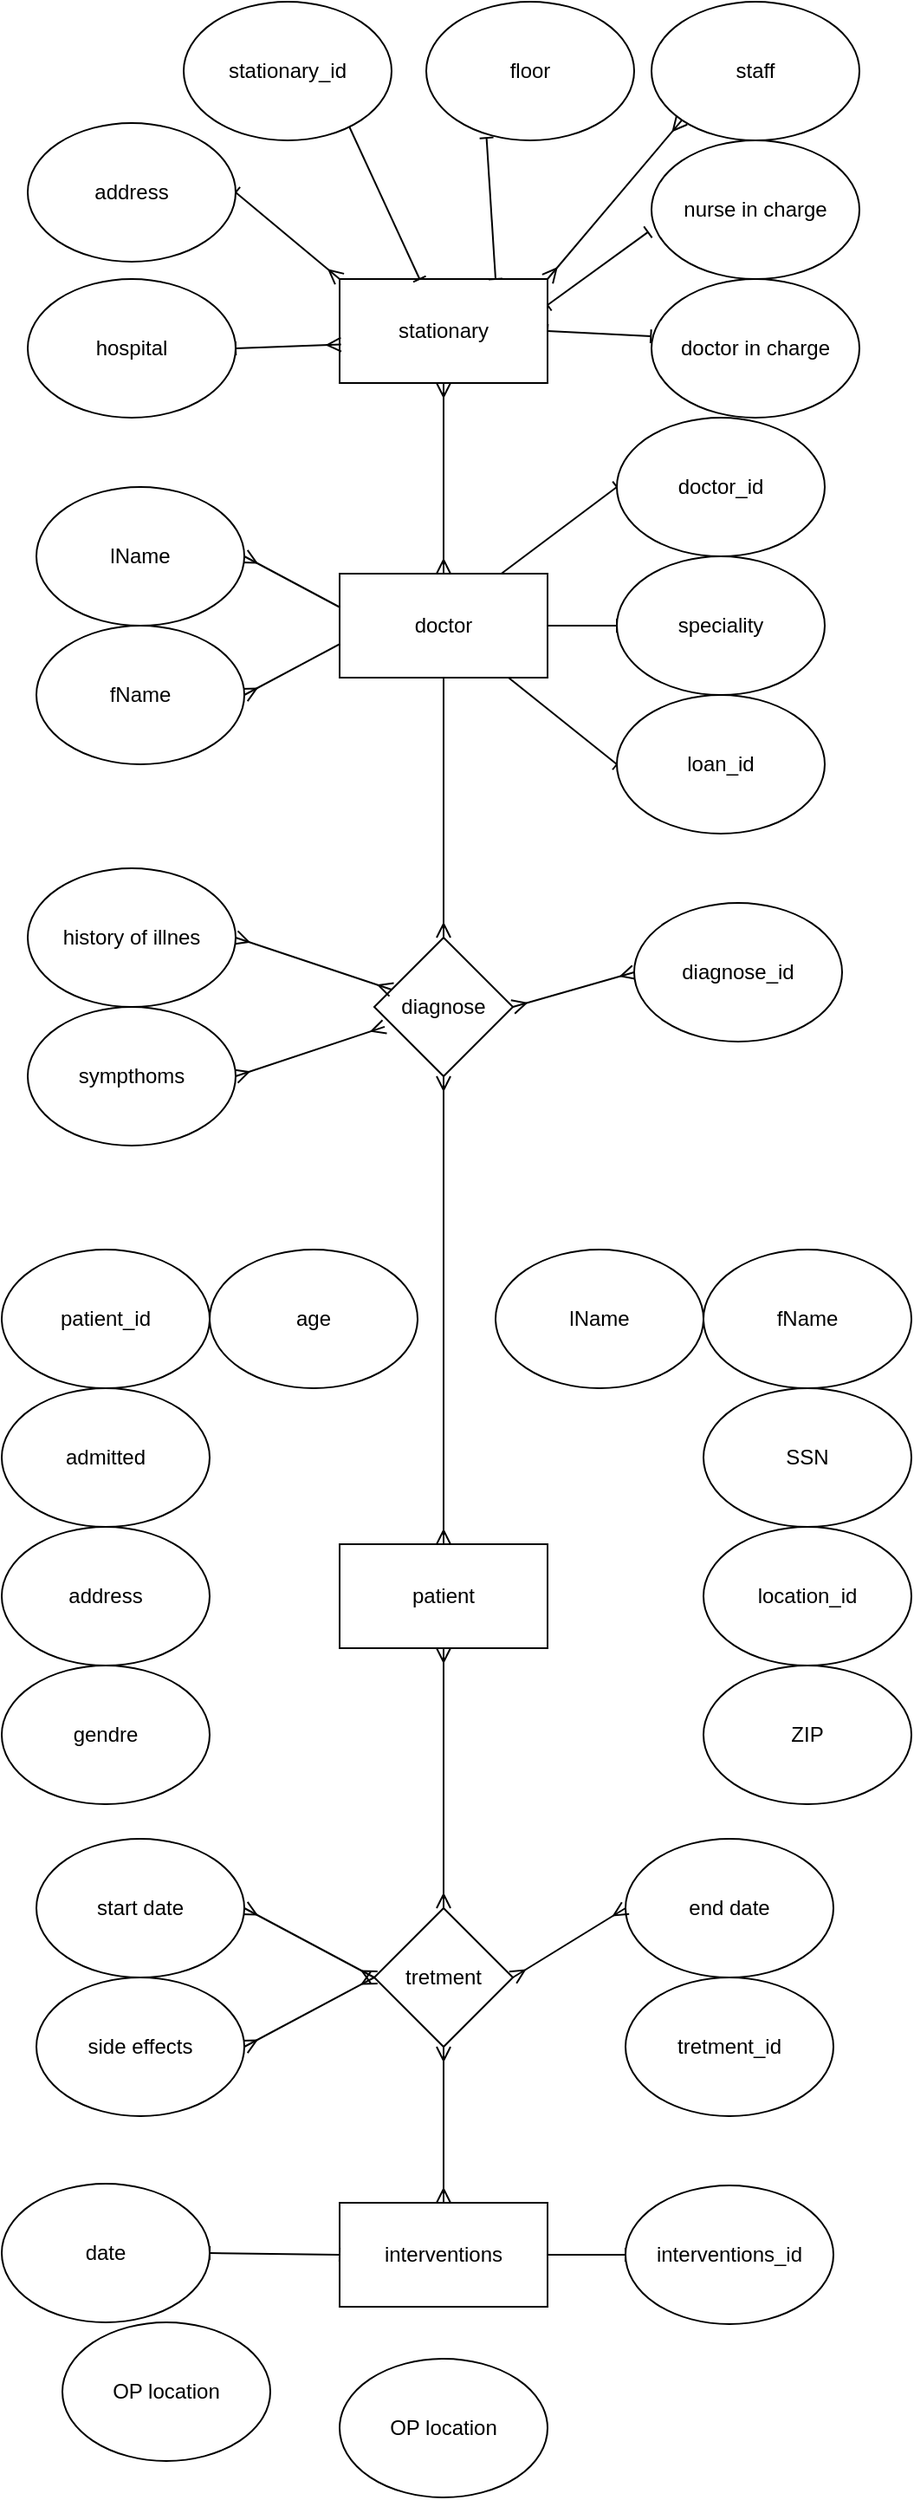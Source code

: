 <mxfile>
    <diagram id="jAfNiOm-cCn2QeW_mSmy" name="Page-1">
        <mxGraphModel dx="734" dy="567" grid="1" gridSize="10" guides="1" tooltips="1" connect="1" arrows="1" fold="1" page="1" pageScale="1" pageWidth="827" pageHeight="1169" math="0" shadow="0">
            <root>
                <mxCell id="0"/>
                <mxCell id="1" parent="0"/>
                <mxCell id="3" style="edgeStyle=none;html=1;exitX=1;exitY=0;exitDx=0;exitDy=0;entryX=0;entryY=1;entryDx=0;entryDy=0;startArrow=ERmany;startFill=0;endArrow=ERmany;endFill=0;" edge="1" parent="1" source="7" target="11">
                    <mxGeometry relative="1" as="geometry"/>
                </mxCell>
                <mxCell id="4" style="edgeStyle=none;html=1;exitX=0.5;exitY=1;exitDx=0;exitDy=0;entryX=0.5;entryY=0;entryDx=0;entryDy=0;startArrow=ERmany;startFill=0;endArrow=ERmany;endFill=0;entryPerimeter=0;" edge="1" parent="1" source="7" target="55">
                    <mxGeometry relative="1" as="geometry">
                        <mxPoint x="400" y="320" as="targetPoint"/>
                    </mxGeometry>
                </mxCell>
                <mxCell id="5" style="edgeStyle=none;html=1;exitX=1;exitY=0.5;exitDx=0;exitDy=0;entryX=-0.003;entryY=0.413;entryDx=0;entryDy=0;entryPerimeter=0;startArrow=baseDash;startFill=0;endArrow=baseDash;endFill=0;" edge="1" parent="1" source="7" target="26">
                    <mxGeometry relative="1" as="geometry"/>
                </mxCell>
                <mxCell id="6" style="edgeStyle=none;html=1;exitX=1;exitY=0.25;exitDx=0;exitDy=0;entryX=-0.017;entryY=0.662;entryDx=0;entryDy=0;entryPerimeter=0;startArrow=baseDash;startFill=0;endArrow=baseDash;endFill=0;" edge="1" parent="1" source="7" target="10">
                    <mxGeometry relative="1" as="geometry"/>
                </mxCell>
                <mxCell id="7" value="stationary" style="rounded=0;whiteSpace=wrap;html=1;" vertex="1" parent="1">
                    <mxGeometry x="340" y="160" width="120" height="60" as="geometry"/>
                </mxCell>
                <mxCell id="8" style="edgeStyle=none;html=1;exitX=0.29;exitY=0.982;exitDx=0;exitDy=0;entryX=0.75;entryY=0;entryDx=0;entryDy=0;startArrow=baseDash;startFill=0;endArrow=baseDash;endFill=0;exitPerimeter=0;" edge="1" parent="1" source="9" target="7">
                    <mxGeometry relative="1" as="geometry"/>
                </mxCell>
                <mxCell id="9" value="floor" style="ellipse;whiteSpace=wrap;html=1;" vertex="1" parent="1">
                    <mxGeometry x="390" width="120" height="80" as="geometry"/>
                </mxCell>
                <mxCell id="10" value="nurse in charge" style="ellipse;whiteSpace=wrap;html=1;" vertex="1" parent="1">
                    <mxGeometry x="520" y="80" width="120" height="80" as="geometry"/>
                </mxCell>
                <mxCell id="11" value="staff" style="ellipse;whiteSpace=wrap;html=1;" vertex="1" parent="1">
                    <mxGeometry x="520" width="120" height="80" as="geometry"/>
                </mxCell>
                <mxCell id="12" style="edgeStyle=none;html=1;exitX=1;exitY=0.5;exitDx=0;exitDy=0;entryX=0.007;entryY=0.63;entryDx=0;entryDy=0;entryPerimeter=0;startArrow=baseDash;startFill=0;endArrow=ERmany;endFill=0;" edge="1" parent="1" source="13" target="7">
                    <mxGeometry relative="1" as="geometry"/>
                </mxCell>
                <mxCell id="13" value="hospital" style="ellipse;whiteSpace=wrap;html=1;" vertex="1" parent="1">
                    <mxGeometry x="160" y="160" width="120" height="80" as="geometry"/>
                </mxCell>
                <mxCell id="16" style="edgeStyle=none;html=1;exitX=1;exitY=0.5;exitDx=0;exitDy=0;entryX=0;entryY=0;entryDx=0;entryDy=0;startArrow=baseDash;startFill=0;endArrow=ERmany;endFill=0;" edge="1" parent="1" source="17" target="7">
                    <mxGeometry relative="1" as="geometry"/>
                </mxCell>
                <mxCell id="17" value="address" style="ellipse;whiteSpace=wrap;html=1;" vertex="1" parent="1">
                    <mxGeometry x="160" y="70" width="120" height="80" as="geometry"/>
                </mxCell>
                <mxCell id="18" style="edgeStyle=none;html=1;exitX=1;exitY=0.5;exitDx=0;exitDy=0;entryX=0;entryY=0.5;entryDx=0;entryDy=0;startArrow=ERmany;startFill=0;endArrow=ERmany;endFill=0;" edge="1" parent="1" source="19">
                    <mxGeometry relative="1" as="geometry">
                        <mxPoint x="360" y="1140" as="targetPoint"/>
                    </mxGeometry>
                </mxCell>
                <mxCell id="19" value="start date" style="ellipse;whiteSpace=wrap;html=1;" vertex="1" parent="1">
                    <mxGeometry x="165" y="1060" width="120" height="80" as="geometry"/>
                </mxCell>
                <mxCell id="20" value="end date" style="ellipse;whiteSpace=wrap;html=1;" vertex="1" parent="1">
                    <mxGeometry x="505" y="1060" width="120" height="80" as="geometry"/>
                </mxCell>
                <mxCell id="23" style="edgeStyle=none;html=1;exitX=1;exitY=0.5;exitDx=0;exitDy=0;entryX=0;entryY=0.5;entryDx=0;entryDy=0;startArrow=baseDash;startFill=0;endArrow=baseDash;endFill=0;" edge="1" parent="1" source="24" target="33">
                    <mxGeometry relative="1" as="geometry"/>
                </mxCell>
                <mxCell id="24" value="interventions" style="rounded=0;whiteSpace=wrap;html=1;" vertex="1" parent="1">
                    <mxGeometry x="340" y="1270" width="120" height="60" as="geometry"/>
                </mxCell>
                <mxCell id="25" style="edgeStyle=none;html=1;exitX=0.5;exitY=1;exitDx=0;exitDy=0;entryX=0.5;entryY=0;entryDx=0;entryDy=0;startArrow=ERmany;startFill=0;endArrow=ERmany;endFill=0;" edge="1" parent="1" source="52">
                    <mxGeometry relative="1" as="geometry">
                        <mxPoint x="395" y="1010" as="sourcePoint"/>
                        <mxPoint x="400" y="1100" as="targetPoint"/>
                    </mxGeometry>
                </mxCell>
                <mxCell id="26" value="doctor in charge" style="ellipse;whiteSpace=wrap;html=1;" vertex="1" parent="1">
                    <mxGeometry x="520" y="160" width="120" height="80" as="geometry"/>
                </mxCell>
                <mxCell id="27" value="age" style="ellipse;whiteSpace=wrap;html=1;" vertex="1" parent="1">
                    <mxGeometry x="265" y="720" width="120" height="80" as="geometry"/>
                </mxCell>
                <mxCell id="28" value="fName" style="ellipse;whiteSpace=wrap;html=1;" vertex="1" parent="1">
                    <mxGeometry x="550" y="720" width="120" height="80" as="geometry"/>
                </mxCell>
                <mxCell id="29" value="patient_id" style="ellipse;whiteSpace=wrap;html=1;" vertex="1" parent="1">
                    <mxGeometry x="145" y="720" width="120" height="80" as="geometry"/>
                </mxCell>
                <mxCell id="30" value="lName" style="ellipse;whiteSpace=wrap;html=1;" vertex="1" parent="1">
                    <mxGeometry x="430" y="720" width="120" height="80" as="geometry"/>
                </mxCell>
                <mxCell id="31" style="edgeStyle=none;html=1;exitX=1;exitY=0.5;exitDx=0;exitDy=0;entryX=0;entryY=0.5;entryDx=0;entryDy=0;startArrow=baseDash;startFill=0;endArrow=baseDash;endFill=0;" edge="1" parent="1" source="32" target="24">
                    <mxGeometry relative="1" as="geometry"/>
                </mxCell>
                <mxCell id="32" value="date" style="ellipse;whiteSpace=wrap;html=1;" vertex="1" parent="1">
                    <mxGeometry x="145" y="1259" width="120" height="80" as="geometry"/>
                </mxCell>
                <mxCell id="33" value="interventions_id" style="ellipse;whiteSpace=wrap;html=1;" vertex="1" parent="1">
                    <mxGeometry x="505" y="1260" width="120" height="80" as="geometry"/>
                </mxCell>
                <mxCell id="34" value="ZIP" style="ellipse;whiteSpace=wrap;html=1;" vertex="1" parent="1">
                    <mxGeometry x="550" y="960" width="120" height="80" as="geometry"/>
                </mxCell>
                <mxCell id="35" value="address" style="ellipse;whiteSpace=wrap;html=1;" vertex="1" parent="1">
                    <mxGeometry x="145" y="880" width="120" height="80" as="geometry"/>
                </mxCell>
                <mxCell id="36" style="edgeStyle=none;html=1;exitX=1;exitY=0.5;exitDx=0;exitDy=0;entryX=0;entryY=0.5;entryDx=0;entryDy=0;startArrow=ERmany;startFill=0;endArrow=baseDash;endFill=0;" edge="1" parent="1" target="48">
                    <mxGeometry relative="1" as="geometry">
                        <mxPoint x="440" y="360" as="sourcePoint"/>
                    </mxGeometry>
                </mxCell>
                <mxCell id="37" style="edgeStyle=none;html=1;exitX=0.5;exitY=1;exitDx=0;exitDy=0;startArrow=ERmany;startFill=0;endArrow=ERmany;endFill=0;" edge="1" parent="1" target="24">
                    <mxGeometry relative="1" as="geometry">
                        <mxPoint x="400" y="1180" as="sourcePoint"/>
                    </mxGeometry>
                </mxCell>
                <mxCell id="38" style="edgeStyle=none;html=1;exitX=1;exitY=0.5;exitDx=0;exitDy=0;entryX=0;entryY=0.5;entryDx=0;entryDy=0;startArrow=ERmany;startFill=0;endArrow=ERmany;endFill=0;" edge="1" parent="1" target="20">
                    <mxGeometry relative="1" as="geometry">
                        <mxPoint x="440" y="1140" as="sourcePoint"/>
                    </mxGeometry>
                </mxCell>
                <mxCell id="39" style="edgeStyle=none;html=1;exitX=1;exitY=0.5;exitDx=0;exitDy=0;entryX=0;entryY=0.5;entryDx=0;entryDy=0;startArrow=ERmany;startFill=0;endArrow=ERmany;endFill=0;" edge="1" parent="1" source="40">
                    <mxGeometry relative="1" as="geometry">
                        <mxPoint x="360" y="1140" as="targetPoint"/>
                    </mxGeometry>
                </mxCell>
                <mxCell id="40" value="side effects" style="ellipse;whiteSpace=wrap;html=1;" vertex="1" parent="1">
                    <mxGeometry x="165" y="1140" width="120" height="80" as="geometry"/>
                </mxCell>
                <mxCell id="41" value="location_id" style="ellipse;whiteSpace=wrap;html=1;" vertex="1" parent="1">
                    <mxGeometry x="550" y="880" width="120" height="80" as="geometry"/>
                </mxCell>
                <mxCell id="42" style="edgeStyle=none;html=1;exitX=1;exitY=0.5;exitDx=0;exitDy=0;entryX=0;entryY=0.5;entryDx=0;entryDy=0;startArrow=ERmany;startFill=0;endArrow=ERmany;endFill=0;" edge="1" parent="1" source="43">
                    <mxGeometry relative="1" as="geometry">
                        <mxPoint x="360" y="360" as="targetPoint"/>
                    </mxGeometry>
                </mxCell>
                <mxCell id="43" value="lName" style="ellipse;whiteSpace=wrap;html=1;" vertex="1" parent="1">
                    <mxGeometry x="165" y="280" width="120" height="80" as="geometry"/>
                </mxCell>
                <mxCell id="44" style="edgeStyle=none;html=1;exitX=1;exitY=0.5;exitDx=0;exitDy=0;startArrow=ERmany;startFill=0;endArrow=ERmany;endFill=0;" edge="1" parent="1" source="45">
                    <mxGeometry relative="1" as="geometry">
                        <mxPoint x="360" y="360" as="targetPoint"/>
                    </mxGeometry>
                </mxCell>
                <mxCell id="45" value="fName" style="ellipse;whiteSpace=wrap;html=1;" vertex="1" parent="1">
                    <mxGeometry x="165" y="360" width="120" height="80" as="geometry"/>
                </mxCell>
                <mxCell id="46" style="edgeStyle=none;html=1;exitX=0;exitY=0.5;exitDx=0;exitDy=0;entryX=1;entryY=0;entryDx=0;entryDy=0;startArrow=baseDash;startFill=0;endArrow=ERmany;endFill=0;" edge="1" parent="1" source="47">
                    <mxGeometry relative="1" as="geometry">
                        <mxPoint x="420" y="340" as="targetPoint"/>
                    </mxGeometry>
                </mxCell>
                <mxCell id="47" value="doctor_id" style="ellipse;whiteSpace=wrap;html=1;" vertex="1" parent="1">
                    <mxGeometry x="500" y="240" width="120" height="80" as="geometry"/>
                </mxCell>
                <mxCell id="48" value="speciality" style="ellipse;whiteSpace=wrap;html=1;" vertex="1" parent="1">
                    <mxGeometry x="500" y="320" width="120" height="80" as="geometry"/>
                </mxCell>
                <mxCell id="49" style="edgeStyle=none;html=1;exitX=0;exitY=0.5;exitDx=0;exitDy=0;startArrow=baseDash;startFill=0;endArrow=ERmany;endFill=0;" edge="1" parent="1" source="50">
                    <mxGeometry relative="1" as="geometry">
                        <mxPoint x="422.222" y="377.778" as="targetPoint"/>
                    </mxGeometry>
                </mxCell>
                <mxCell id="50" value="loan_id" style="ellipse;whiteSpace=wrap;html=1;" vertex="1" parent="1">
                    <mxGeometry x="500" y="400" width="120" height="80" as="geometry"/>
                </mxCell>
                <mxCell id="51" style="edgeStyle=orthogonalEdgeStyle;html=1;exitX=0.5;exitY=0;exitDx=0;exitDy=0;entryX=0.5;entryY=1;entryDx=0;entryDy=0;startArrow=ERmany;startFill=0;endArrow=ERmany;endFill=0;" edge="1" parent="1" source="52" target="58">
                    <mxGeometry relative="1" as="geometry"/>
                </mxCell>
                <mxCell id="52" value="patient" style="rounded=0;whiteSpace=wrap;html=1;" vertex="1" parent="1">
                    <mxGeometry x="340" y="890" width="120" height="60" as="geometry"/>
                </mxCell>
                <mxCell id="53" value="tretment" style="rhombus;whiteSpace=wrap;html=1;" vertex="1" parent="1">
                    <mxGeometry x="360" y="1100" width="80" height="80" as="geometry"/>
                </mxCell>
                <mxCell id="54" style="edgeStyle=orthogonalEdgeStyle;html=1;exitX=0.5;exitY=1;exitDx=0;exitDy=0;entryX=0.5;entryY=0;entryDx=0;entryDy=0;startArrow=baseDash;startFill=0;endArrow=ERmany;endFill=0;" edge="1" parent="1" source="55" target="58">
                    <mxGeometry relative="1" as="geometry"/>
                </mxCell>
                <mxCell id="55" value="doctor" style="rounded=0;whiteSpace=wrap;html=1;" vertex="1" parent="1">
                    <mxGeometry x="340" y="330" width="120" height="60" as="geometry"/>
                </mxCell>
                <mxCell id="56" value="admitted" style="ellipse;whiteSpace=wrap;html=1;" vertex="1" parent="1">
                    <mxGeometry x="145" y="800" width="120" height="80" as="geometry"/>
                </mxCell>
                <mxCell id="57" value="SSN" style="ellipse;whiteSpace=wrap;html=1;" vertex="1" parent="1">
                    <mxGeometry x="550" y="800" width="120" height="80" as="geometry"/>
                </mxCell>
                <mxCell id="AOxoXEQzWETTfw0VAodW-69" style="edgeStyle=none;html=1;exitX=1;exitY=0.5;exitDx=0;exitDy=0;entryX=0;entryY=0.5;entryDx=0;entryDy=0;startArrow=ERmany;startFill=0;endArrow=ERmany;endFill=0;" edge="1" parent="1" source="58" target="63">
                    <mxGeometry relative="1" as="geometry"/>
                </mxCell>
                <mxCell id="58" value="diagnose" style="rhombus;whiteSpace=wrap;html=1;" vertex="1" parent="1">
                    <mxGeometry x="360" y="540" width="80" height="80" as="geometry"/>
                </mxCell>
                <mxCell id="AOxoXEQzWETTfw0VAodW-68" style="edgeStyle=none;html=1;exitX=1;exitY=0.5;exitDx=0;exitDy=0;entryX=0.075;entryY=0.643;entryDx=0;entryDy=0;entryPerimeter=0;startArrow=ERmany;startFill=0;endArrow=ERmany;endFill=0;" edge="1" parent="1" source="59" target="58">
                    <mxGeometry relative="1" as="geometry"/>
                </mxCell>
                <mxCell id="59" value="sympthoms" style="ellipse;whiteSpace=wrap;html=1;" vertex="1" parent="1">
                    <mxGeometry x="160" y="580" width="120" height="80" as="geometry"/>
                </mxCell>
                <mxCell id="60" value="tretment_id" style="ellipse;whiteSpace=wrap;html=1;" vertex="1" parent="1">
                    <mxGeometry x="505" y="1140" width="120" height="80" as="geometry"/>
                </mxCell>
                <mxCell id="61" value="OP location" style="ellipse;whiteSpace=wrap;html=1;" vertex="1" parent="1">
                    <mxGeometry x="180" y="1339" width="120" height="80" as="geometry"/>
                </mxCell>
                <mxCell id="62" value="OP location" style="ellipse;whiteSpace=wrap;html=1;" vertex="1" parent="1">
                    <mxGeometry x="340" y="1360" width="120" height="80" as="geometry"/>
                </mxCell>
                <mxCell id="63" value="diagnose_id" style="ellipse;whiteSpace=wrap;html=1;" vertex="1" parent="1">
                    <mxGeometry x="510" y="520" width="120" height="80" as="geometry"/>
                </mxCell>
                <mxCell id="AOxoXEQzWETTfw0VAodW-67" style="edgeStyle=none;html=1;exitX=1;exitY=0.5;exitDx=0;exitDy=0;startArrow=ERmany;startFill=0;endArrow=ERmany;endFill=0;" edge="1" parent="1" source="64" target="58">
                    <mxGeometry relative="1" as="geometry"/>
                </mxCell>
                <mxCell id="64" value="history of illnes" style="ellipse;whiteSpace=wrap;html=1;" vertex="1" parent="1">
                    <mxGeometry x="160" y="500" width="120" height="80" as="geometry"/>
                </mxCell>
                <mxCell id="65" value="gendre" style="ellipse;whiteSpace=wrap;html=1;" vertex="1" parent="1">
                    <mxGeometry x="145" y="960" width="120" height="80" as="geometry"/>
                </mxCell>
                <mxCell id="dPm1X6yGA60hlLh1iy-3-66" style="edgeStyle=none;html=1;endArrow=baseDash;endFill=0;" edge="1" parent="1" target="7">
                    <mxGeometry relative="1" as="geometry">
                        <mxPoint x="340" y="60" as="sourcePoint"/>
                    </mxGeometry>
                </mxCell>
                <mxCell id="66" value="stationary_id" style="ellipse;whiteSpace=wrap;html=1;" vertex="1" parent="1">
                    <mxGeometry x="250" width="120" height="80" as="geometry"/>
                </mxCell>
            </root>
        </mxGraphModel>
    </diagram>
    <diagram id="kBKJhuYDZN4AIL80xQFd" name="Page-2">
        <mxGraphModel dx="1561" dy="567" grid="1" gridSize="10" guides="1" tooltips="1" connect="1" arrows="1" fold="1" page="1" pageScale="1" pageWidth="827" pageHeight="1169" math="0" shadow="0">
            <root>
                <mxCell id="wcU7ooRhvN2It6Uk56sY-0"/>
                <mxCell id="wcU7ooRhvN2It6Uk56sY-1" parent="wcU7ooRhvN2It6Uk56sY-0"/>
                <mxCell id="wcU7ooRhvN2It6Uk56sY-2" value="stationary" style="swimlane;fontStyle=0;childLayout=stackLayout;horizontal=1;startSize=30;horizontalStack=0;resizeParent=1;resizeParentMax=0;resizeLast=0;collapsible=1;marginBottom=0;" vertex="1" parent="wcU7ooRhvN2It6Uk56sY-1">
                    <mxGeometry x="-120" y="5" width="130" height="210" as="geometry"/>
                </mxCell>
                <mxCell id="wcU7ooRhvN2It6Uk56sY-3" value="hospital: string" style="text;strokeColor=none;fillColor=none;align=left;verticalAlign=middle;spacingLeft=4;spacingRight=4;overflow=hidden;points=[[0,0.5],[1,0.5]];portConstraint=eastwest;rotatable=0;" vertex="1" parent="wcU7ooRhvN2It6Uk56sY-2">
                    <mxGeometry y="30" width="130" height="30" as="geometry"/>
                </mxCell>
                <mxCell id="1X-Zpga8d4_PG9PRnQTz-0" value="staff: int" style="text;strokeColor=none;fillColor=none;align=left;verticalAlign=middle;spacingLeft=4;spacingRight=4;overflow=hidden;points=[[0,0.5],[1,0.5]];portConstraint=eastwest;rotatable=0;" vertex="1" parent="wcU7ooRhvN2It6Uk56sY-2">
                    <mxGeometry y="60" width="130" height="30" as="geometry"/>
                </mxCell>
                <mxCell id="wcU7ooRhvN2It6Uk56sY-7" value="nurse in charge: string" style="text;strokeColor=none;fillColor=none;align=left;verticalAlign=middle;spacingLeft=4;spacingRight=4;overflow=hidden;points=[[0,0.5],[1,0.5]];portConstraint=eastwest;rotatable=0;" vertex="1" parent="wcU7ooRhvN2It6Uk56sY-2">
                    <mxGeometry y="90" width="130" height="30" as="geometry"/>
                </mxCell>
                <mxCell id="wcU7ooRhvN2It6Uk56sY-8" value="doctor in charge: string" style="text;strokeColor=none;fillColor=none;align=left;verticalAlign=middle;spacingLeft=4;spacingRight=4;overflow=hidden;points=[[0,0.5],[1,0.5]];portConstraint=eastwest;rotatable=0;" vertex="1" parent="wcU7ooRhvN2It6Uk56sY-2">
                    <mxGeometry y="120" width="130" height="30" as="geometry"/>
                </mxCell>
                <mxCell id="wcU7ooRhvN2It6Uk56sY-10" value="rooms: int" style="text;strokeColor=none;fillColor=none;align=left;verticalAlign=middle;spacingLeft=4;spacingRight=4;overflow=hidden;points=[[0,0.5],[1,0.5]];portConstraint=eastwest;rotatable=0;" vertex="1" parent="wcU7ooRhvN2It6Uk56sY-2">
                    <mxGeometry y="150" width="130" height="30" as="geometry"/>
                </mxCell>
                <mxCell id="wcU7ooRhvN2It6Uk56sY-9" value="stationary_id: int" style="text;strokeColor=none;fillColor=none;align=left;verticalAlign=middle;spacingLeft=4;spacingRight=4;overflow=hidden;points=[[0,0.5],[1,0.5]];portConstraint=eastwest;rotatable=0;" vertex="1" parent="wcU7ooRhvN2It6Uk56sY-2">
                    <mxGeometry y="180" width="130" height="30" as="geometry"/>
                </mxCell>
                <mxCell id="wcU7ooRhvN2It6Uk56sY-11" value="patient_location" style="swimlane;fontStyle=0;childLayout=stackLayout;horizontal=1;startSize=30;horizontalStack=0;resizeParent=1;resizeParentMax=0;resizeLast=0;collapsible=1;marginBottom=0;" vertex="1" parent="wcU7ooRhvN2It6Uk56sY-1">
                    <mxGeometry x="310" y="310" width="130" height="180" as="geometry"/>
                </mxCell>
                <mxCell id="mxsdYoJ6qYxvsUXRZIkS-2" value="address: string" style="text;strokeColor=none;fillColor=none;align=left;verticalAlign=middle;spacingLeft=4;spacingRight=4;overflow=hidden;points=[[0,0.5],[1,0.5]];portConstraint=eastwest;rotatable=0;" vertex="1" parent="wcU7ooRhvN2It6Uk56sY-11">
                    <mxGeometry y="30" width="130" height="30" as="geometry"/>
                </mxCell>
                <mxCell id="wcU7ooRhvN2It6Uk56sY-12" value="floor: int" style="text;strokeColor=none;fillColor=none;align=left;verticalAlign=middle;spacingLeft=4;spacingRight=4;overflow=hidden;points=[[0,0.5],[1,0.5]];portConstraint=eastwest;rotatable=0;" vertex="1" parent="wcU7ooRhvN2It6Uk56sY-11">
                    <mxGeometry y="60" width="130" height="30" as="geometry"/>
                </mxCell>
                <mxCell id="wcU7ooRhvN2It6Uk56sY-13" value="ZIP: int" style="text;strokeColor=none;fillColor=none;align=left;verticalAlign=middle;spacingLeft=4;spacingRight=4;overflow=hidden;points=[[0,0.5],[1,0.5]];portConstraint=eastwest;rotatable=0;" vertex="1" parent="wcU7ooRhvN2It6Uk56sY-11">
                    <mxGeometry y="90" width="130" height="30" as="geometry"/>
                </mxCell>
                <mxCell id="wcU7ooRhvN2It6Uk56sY-15" value="city: string" style="text;strokeColor=none;fillColor=none;align=left;verticalAlign=middle;spacingLeft=4;spacingRight=4;overflow=hidden;points=[[0,0.5],[1,0.5]];portConstraint=eastwest;rotatable=0;" vertex="1" parent="wcU7ooRhvN2It6Uk56sY-11">
                    <mxGeometry y="120" width="130" height="30" as="geometry"/>
                </mxCell>
                <mxCell id="wcU7ooRhvN2It6Uk56sY-14" value="patient_location_id: int" style="text;strokeColor=none;fillColor=none;align=left;verticalAlign=middle;spacingLeft=4;spacingRight=4;overflow=hidden;points=[[0,0.5],[1,0.5]];portConstraint=eastwest;rotatable=0;" vertex="1" parent="wcU7ooRhvN2It6Uk56sY-11">
                    <mxGeometry y="150" width="130" height="30" as="geometry"/>
                </mxCell>
                <mxCell id="wcU7ooRhvN2It6Uk56sY-16" value="patient" style="swimlane;fontStyle=0;childLayout=stackLayout;horizontal=1;startSize=30;horizontalStack=0;resizeParent=1;resizeParentMax=0;resizeLast=0;collapsible=1;marginBottom=0;" vertex="1" parent="wcU7ooRhvN2It6Uk56sY-1">
                    <mxGeometry x="513" y="5" width="117" height="330" as="geometry"/>
                </mxCell>
                <mxCell id="wcU7ooRhvN2It6Uk56sY-17" value="lName: string" style="text;strokeColor=none;fillColor=none;align=left;verticalAlign=middle;spacingLeft=4;spacingRight=4;overflow=hidden;points=[[0,0.5],[1,0.5]];portConstraint=eastwest;rotatable=0;" vertex="1" parent="wcU7ooRhvN2It6Uk56sY-16">
                    <mxGeometry y="30" width="117" height="30" as="geometry"/>
                </mxCell>
                <mxCell id="wcU7ooRhvN2It6Uk56sY-18" value="fName: string" style="text;strokeColor=none;fillColor=none;align=left;verticalAlign=middle;spacingLeft=4;spacingRight=4;overflow=hidden;points=[[0,0.5],[1,0.5]];portConstraint=eastwest;rotatable=0;" vertex="1" parent="wcU7ooRhvN2It6Uk56sY-16">
                    <mxGeometry y="60" width="117" height="30" as="geometry"/>
                </mxCell>
                <mxCell id="EhCQtM8zg8b1zpMzOd6I-0" value="SSN: int" style="text;strokeColor=none;fillColor=none;align=left;verticalAlign=middle;spacingLeft=4;spacingRight=4;overflow=hidden;points=[[0,0.5],[1,0.5]];portConstraint=eastwest;rotatable=0;" vertex="1" parent="wcU7ooRhvN2It6Uk56sY-16">
                    <mxGeometry y="90" width="117" height="30" as="geometry"/>
                </mxCell>
                <mxCell id="wcU7ooRhvN2It6Uk56sY-19" value="age: int" style="text;strokeColor=none;fillColor=none;align=left;verticalAlign=middle;spacingLeft=4;spacingRight=4;overflow=hidden;points=[[0,0.5],[1,0.5]];portConstraint=eastwest;rotatable=0;" vertex="1" parent="wcU7ooRhvN2It6Uk56sY-16">
                    <mxGeometry y="120" width="117" height="30" as="geometry"/>
                </mxCell>
                <mxCell id="9aQVQHCLMNs4QNd5vWkp-0" value="gender: string" style="text;strokeColor=none;fillColor=none;align=left;verticalAlign=middle;spacingLeft=4;spacingRight=4;overflow=hidden;points=[[0,0.5],[1,0.5]];portConstraint=eastwest;rotatable=0;" vertex="1" parent="wcU7ooRhvN2It6Uk56sY-16">
                    <mxGeometry y="150" width="117" height="30" as="geometry"/>
                </mxCell>
                <mxCell id="wcU7ooRhvN2It6Uk56sY-20" value="address: string" style="text;strokeColor=none;fillColor=none;align=left;verticalAlign=middle;spacingLeft=4;spacingRight=4;overflow=hidden;points=[[0,0.5],[1,0.5]];portConstraint=eastwest;rotatable=0;" vertex="1" parent="wcU7ooRhvN2It6Uk56sY-16">
                    <mxGeometry y="180" width="117" height="30" as="geometry"/>
                </mxCell>
                <mxCell id="wcU7ooRhvN2It6Uk56sY-21" value="ZIP: int" style="text;strokeColor=none;fillColor=none;align=left;verticalAlign=middle;spacingLeft=4;spacingRight=4;overflow=hidden;points=[[0,0.5],[1,0.5]];portConstraint=eastwest;rotatable=0;" vertex="1" parent="wcU7ooRhvN2It6Uk56sY-16">
                    <mxGeometry y="210" width="117" height="30" as="geometry"/>
                </mxCell>
                <mxCell id="9aQVQHCLMNs4QNd5vWkp-1" value="admitted: date" style="text;strokeColor=none;fillColor=none;align=left;verticalAlign=middle;spacingLeft=4;spacingRight=4;overflow=hidden;points=[[0,0.5],[1,0.5]];portConstraint=eastwest;rotatable=0;" vertex="1" parent="wcU7ooRhvN2It6Uk56sY-16">
                    <mxGeometry y="240" width="117" height="30" as="geometry"/>
                </mxCell>
                <mxCell id="wcU7ooRhvN2It6Uk56sY-22" value="patient_id: int" style="text;strokeColor=none;fillColor=none;align=left;verticalAlign=middle;spacingLeft=4;spacingRight=4;overflow=hidden;points=[[0,0.5],[1,0.5]];portConstraint=eastwest;rotatable=0;" vertex="1" parent="wcU7ooRhvN2It6Uk56sY-16">
                    <mxGeometry y="270" width="117" height="30" as="geometry"/>
                </mxCell>
                <mxCell id="mxsdYoJ6qYxvsUXRZIkS-0" value="room: int" style="text;strokeColor=none;fillColor=none;align=left;verticalAlign=middle;spacingLeft=4;spacingRight=4;overflow=hidden;points=[[0,0.5],[1,0.5]];portConstraint=eastwest;rotatable=0;" vertex="1" parent="wcU7ooRhvN2It6Uk56sY-16">
                    <mxGeometry y="300" width="117" height="30" as="geometry"/>
                </mxCell>
                <mxCell id="wcU7ooRhvN2It6Uk56sY-31" value="sympthoms" style="swimlane;fontStyle=0;childLayout=stackLayout;horizontal=1;startSize=30;horizontalStack=0;resizeParent=1;resizeParentMax=0;resizeLast=0;collapsible=1;marginBottom=0;" vertex="1" parent="wcU7ooRhvN2It6Uk56sY-1">
                    <mxGeometry x="200" y="190" width="110" height="90" as="geometry"/>
                </mxCell>
                <mxCell id="wcU7ooRhvN2It6Uk56sY-33" value="sympthoms: string" style="text;strokeColor=none;fillColor=none;align=left;verticalAlign=middle;spacingLeft=4;spacingRight=4;overflow=hidden;points=[[0,0.5],[1,0.5]];portConstraint=eastwest;rotatable=0;" vertex="1" parent="wcU7ooRhvN2It6Uk56sY-31">
                    <mxGeometry y="30" width="110" height="30" as="geometry"/>
                </mxCell>
                <mxCell id="wcU7ooRhvN2It6Uk56sY-32" value="sympthoms_id: int" style="text;strokeColor=none;fillColor=none;align=left;verticalAlign=middle;spacingLeft=4;spacingRight=4;overflow=hidden;points=[[0,0.5],[1,0.5]];portConstraint=eastwest;rotatable=0;" vertex="1" parent="wcU7ooRhvN2It6Uk56sY-31">
                    <mxGeometry y="60" width="110" height="30" as="geometry"/>
                </mxCell>
                <mxCell id="wcU7ooRhvN2It6Uk56sY-35" value="intervention" style="swimlane;fontStyle=0;childLayout=stackLayout;horizontal=1;startSize=30;horizontalStack=0;resizeParent=1;resizeParentMax=0;resizeLast=0;collapsible=1;marginBottom=0;" vertex="1" parent="wcU7ooRhvN2It6Uk56sY-1">
                    <mxGeometry x="490" y="420" width="140" height="150" as="geometry"/>
                </mxCell>
                <mxCell id="mxsdYoJ6qYxvsUXRZIkS-4" value="date: date" style="text;strokeColor=none;fillColor=none;align=left;verticalAlign=middle;spacingLeft=4;spacingRight=4;overflow=hidden;points=[[0,0.5],[1,0.5]];portConstraint=eastwest;rotatable=0;" vertex="1" parent="wcU7ooRhvN2It6Uk56sY-35">
                    <mxGeometry y="30" width="140" height="30" as="geometry"/>
                </mxCell>
                <mxCell id="wcU7ooRhvN2It6Uk56sY-37" value="recovery period: int" style="text;strokeColor=none;fillColor=none;align=left;verticalAlign=middle;spacingLeft=4;spacingRight=4;overflow=hidden;points=[[0,0.5],[1,0.5]];portConstraint=eastwest;rotatable=0;" vertex="1" parent="wcU7ooRhvN2It6Uk56sY-35">
                    <mxGeometry y="60" width="140" height="30" as="geometry"/>
                </mxCell>
                <mxCell id="wcU7ooRhvN2It6Uk56sY-38" value="doctor: string" style="text;strokeColor=none;fillColor=none;align=left;verticalAlign=middle;spacingLeft=4;spacingRight=4;overflow=hidden;points=[[0,0.5],[1,0.5]];portConstraint=eastwest;rotatable=0;" vertex="1" parent="wcU7ooRhvN2It6Uk56sY-35">
                    <mxGeometry y="90" width="140" height="30" as="geometry"/>
                </mxCell>
                <mxCell id="wcU7ooRhvN2It6Uk56sY-39" value="intervention_id: int" style="text;strokeColor=none;fillColor=none;align=left;verticalAlign=middle;spacingLeft=4;spacingRight=4;overflow=hidden;points=[[0,0.5],[1,0.5]];portConstraint=eastwest;rotatable=0;" vertex="1" parent="wcU7ooRhvN2It6Uk56sY-35">
                    <mxGeometry y="120" width="140" height="30" as="geometry"/>
                </mxCell>
                <mxCell id="wcU7ooRhvN2It6Uk56sY-52" value="treatment" style="swimlane;fontStyle=0;childLayout=stackLayout;horizontal=1;startSize=30;horizontalStack=0;resizeParent=1;resizeParentMax=0;resizeLast=0;collapsible=1;marginBottom=0;" vertex="1" parent="wcU7ooRhvN2It6Uk56sY-1">
                    <mxGeometry x="354" y="35" width="120" height="150" as="geometry"/>
                </mxCell>
                <mxCell id="wcU7ooRhvN2It6Uk56sY-53" value="start date: date" style="text;strokeColor=none;fillColor=none;align=left;verticalAlign=middle;spacingLeft=4;spacingRight=4;overflow=hidden;points=[[0,0.5],[1,0.5]];portConstraint=eastwest;rotatable=0;" vertex="1" parent="wcU7ooRhvN2It6Uk56sY-52">
                    <mxGeometry y="30" width="120" height="30" as="geometry"/>
                </mxCell>
                <mxCell id="wcU7ooRhvN2It6Uk56sY-54" value="end date: date" style="text;strokeColor=none;fillColor=none;align=left;verticalAlign=middle;spacingLeft=4;spacingRight=4;overflow=hidden;points=[[0,0.5],[1,0.5]];portConstraint=eastwest;rotatable=0;" vertex="1" parent="wcU7ooRhvN2It6Uk56sY-52">
                    <mxGeometry y="60" width="120" height="30" as="geometry"/>
                </mxCell>
                <mxCell id="wcU7ooRhvN2It6Uk56sY-55" value="side effects: string" style="text;strokeColor=none;fillColor=none;align=left;verticalAlign=middle;spacingLeft=4;spacingRight=4;overflow=hidden;points=[[0,0.5],[1,0.5]];portConstraint=eastwest;rotatable=0;" vertex="1" parent="wcU7ooRhvN2It6Uk56sY-52">
                    <mxGeometry y="90" width="120" height="30" as="geometry"/>
                </mxCell>
                <mxCell id="wcU7ooRhvN2It6Uk56sY-57" value="treatment_id: int" style="text;strokeColor=none;fillColor=none;align=left;verticalAlign=middle;spacingLeft=4;spacingRight=4;overflow=hidden;points=[[0,0.5],[1,0.5]];portConstraint=eastwest;rotatable=0;" vertex="1" parent="wcU7ooRhvN2It6Uk56sY-52">
                    <mxGeometry y="120" width="120" height="30" as="geometry"/>
                </mxCell>
                <mxCell id="wcU7ooRhvN2It6Uk56sY-59" value="location" style="swimlane;fontStyle=0;childLayout=stackLayout;horizontal=1;startSize=30;horizontalStack=0;resizeParent=1;resizeParentMax=0;resizeLast=0;collapsible=1;marginBottom=0;" vertex="1" parent="wcU7ooRhvN2It6Uk56sY-1">
                    <mxGeometry x="-120" y="275" width="120" height="180" as="geometry"/>
                </mxCell>
                <mxCell id="wcU7ooRhvN2It6Uk56sY-61" value="address: string" style="text;strokeColor=none;fillColor=none;align=left;verticalAlign=middle;spacingLeft=4;spacingRight=4;overflow=hidden;points=[[0,0.5],[1,0.5]];portConstraint=eastwest;rotatable=0;" vertex="1" parent="wcU7ooRhvN2It6Uk56sY-59">
                    <mxGeometry y="30" width="120" height="30" as="geometry"/>
                </mxCell>
                <mxCell id="1X-Zpga8d4_PG9PRnQTz-1" value="floor: int" style="text;strokeColor=none;fillColor=none;align=left;verticalAlign=middle;spacingLeft=4;spacingRight=4;overflow=hidden;points=[[0,0.5],[1,0.5]];portConstraint=eastwest;rotatable=0;" vertex="1" parent="wcU7ooRhvN2It6Uk56sY-59">
                    <mxGeometry y="60" width="120" height="30" as="geometry"/>
                </mxCell>
                <mxCell id="wcU7ooRhvN2It6Uk56sY-62" value="city: string" style="text;strokeColor=none;fillColor=none;align=left;verticalAlign=middle;spacingLeft=4;spacingRight=4;overflow=hidden;points=[[0,0.5],[1,0.5]];portConstraint=eastwest;rotatable=0;" vertex="1" parent="wcU7ooRhvN2It6Uk56sY-59">
                    <mxGeometry y="90" width="120" height="30" as="geometry"/>
                </mxCell>
                <mxCell id="wcU7ooRhvN2It6Uk56sY-63" value="ZIP: int" style="text;strokeColor=none;fillColor=none;align=left;verticalAlign=middle;spacingLeft=4;spacingRight=4;overflow=hidden;points=[[0,0.5],[1,0.5]];portConstraint=eastwest;rotatable=0;" vertex="1" parent="wcU7ooRhvN2It6Uk56sY-59">
                    <mxGeometry y="120" width="120" height="30" as="geometry"/>
                </mxCell>
                <mxCell id="wcU7ooRhvN2It6Uk56sY-66" value="location_id: int" style="text;strokeColor=none;fillColor=none;align=left;verticalAlign=middle;spacingLeft=4;spacingRight=4;overflow=hidden;points=[[0,0.5],[1,0.5]];portConstraint=eastwest;rotatable=0;" vertex="1" parent="wcU7ooRhvN2It6Uk56sY-59">
                    <mxGeometry y="150" width="120" height="30" as="geometry"/>
                </mxCell>
                <mxCell id="wcU7ooRhvN2It6Uk56sY-67" style="edgeStyle=orthogonalEdgeStyle;html=1;exitX=0;exitY=0.5;exitDx=0;exitDy=0;entryX=0;entryY=0.5;entryDx=0;entryDy=0;startArrow=baseDash;startFill=0;endArrow=baseDash;endFill=0;" edge="1" parent="wcU7ooRhvN2It6Uk56sY-1" source="wcU7ooRhvN2It6Uk56sY-3" target="wcU7ooRhvN2It6Uk56sY-66">
                    <mxGeometry relative="1" as="geometry"/>
                </mxCell>
                <mxCell id="PTCCRnvFpOCMHwBSowkh-0" value="doctor" style="swimlane;fontStyle=0;childLayout=stackLayout;horizontal=1;startSize=30;horizontalStack=0;resizeParent=1;resizeParentMax=0;resizeLast=0;collapsible=1;marginBottom=0;" vertex="1" parent="wcU7ooRhvN2It6Uk56sY-1">
                    <mxGeometry x="50" y="60" width="117" height="240" as="geometry"/>
                </mxCell>
                <mxCell id="PTCCRnvFpOCMHwBSowkh-1" value="lName: string" style="text;strokeColor=none;fillColor=none;align=left;verticalAlign=middle;spacingLeft=4;spacingRight=4;overflow=hidden;points=[[0,0.5],[1,0.5]];portConstraint=eastwest;rotatable=0;" vertex="1" parent="PTCCRnvFpOCMHwBSowkh-0">
                    <mxGeometry y="30" width="117" height="30" as="geometry"/>
                </mxCell>
                <mxCell id="PTCCRnvFpOCMHwBSowkh-2" value="fName: string" style="text;strokeColor=none;fillColor=none;align=left;verticalAlign=middle;spacingLeft=4;spacingRight=4;overflow=hidden;points=[[0,0.5],[1,0.5]];portConstraint=eastwest;rotatable=0;" vertex="1" parent="PTCCRnvFpOCMHwBSowkh-0">
                    <mxGeometry y="60" width="117" height="30" as="geometry"/>
                </mxCell>
                <mxCell id="PTCCRnvFpOCMHwBSowkh-3" value="speciality: string" style="text;strokeColor=none;fillColor=none;align=left;verticalAlign=middle;spacingLeft=4;spacingRight=4;overflow=hidden;points=[[0,0.5],[1,0.5]];portConstraint=eastwest;rotatable=0;" vertex="1" parent="PTCCRnvFpOCMHwBSowkh-0">
                    <mxGeometry y="90" width="117" height="30" as="geometry"/>
                </mxCell>
                <mxCell id="PTCCRnvFpOCMHwBSowkh-4" value="address: string" style="text;strokeColor=none;fillColor=none;align=left;verticalAlign=middle;spacingLeft=4;spacingRight=4;overflow=hidden;points=[[0,0.5],[1,0.5]];portConstraint=eastwest;rotatable=0;" vertex="1" parent="PTCCRnvFpOCMHwBSowkh-0">
                    <mxGeometry y="120" width="117" height="30" as="geometry"/>
                </mxCell>
                <mxCell id="PTCCRnvFpOCMHwBSowkh-5" value="ZIP: int" style="text;strokeColor=none;fillColor=none;align=left;verticalAlign=middle;spacingLeft=4;spacingRight=4;overflow=hidden;points=[[0,0.5],[1,0.5]];portConstraint=eastwest;rotatable=0;" vertex="1" parent="PTCCRnvFpOCMHwBSowkh-0">
                    <mxGeometry y="150" width="117" height="30" as="geometry"/>
                </mxCell>
                <mxCell id="PTCCRnvFpOCMHwBSowkh-6" value="doctor_id: int" style="text;strokeColor=none;fillColor=none;align=left;verticalAlign=middle;spacingLeft=4;spacingRight=4;overflow=hidden;points=[[0,0.5],[1,0.5]];portConstraint=eastwest;rotatable=0;" vertex="1" parent="PTCCRnvFpOCMHwBSowkh-0">
                    <mxGeometry y="180" width="117" height="30" as="geometry"/>
                </mxCell>
                <mxCell id="aO5IR2Rdtiun9pvqrgfZ-2" value="fk_treatment_id: int" style="text;strokeColor=none;fillColor=none;align=left;verticalAlign=middle;spacingLeft=4;spacingRight=4;overflow=hidden;points=[[0,0.5],[1,0.5]];portConstraint=eastwest;rotatable=0;" vertex="1" parent="PTCCRnvFpOCMHwBSowkh-0">
                    <mxGeometry y="210" width="117" height="30" as="geometry"/>
                </mxCell>
                <mxCell id="mxsdYoJ6qYxvsUXRZIkS-3" style="edgeStyle=orthogonalEdgeStyle;html=1;exitX=0;exitY=0.5;exitDx=0;exitDy=0;entryX=1;entryY=0.5;entryDx=0;entryDy=0;startArrow=baseDash;startFill=0;endArrow=baseDash;endFill=0;" edge="1" parent="wcU7ooRhvN2It6Uk56sY-1" source="mxsdYoJ6qYxvsUXRZIkS-0" target="wcU7ooRhvN2It6Uk56sY-14">
                    <mxGeometry relative="1" as="geometry"/>
                </mxCell>
                <mxCell id="_DD9HSTZ48ZdUEvIaCHf-0" style="edgeStyle=orthogonalEdgeStyle;html=1;exitX=1;exitY=0.5;exitDx=0;exitDy=0;entryX=0;entryY=0.5;entryDx=0;entryDy=0;startArrow=baseDash;startFill=0;endArrow=baseDash;endFill=0;" edge="1" parent="wcU7ooRhvN2It6Uk56sY-1" source="wcU7ooRhvN2It6Uk56sY-8" target="PTCCRnvFpOCMHwBSowkh-6">
                    <mxGeometry relative="1" as="geometry"/>
                </mxCell>
                <mxCell id="sFPntzD2We18pCdYAnWI-0" value="diagnose" style="swimlane;fontStyle=0;childLayout=stackLayout;horizontal=1;startSize=30;horizontalStack=0;resizeParent=1;resizeParentMax=0;resizeLast=0;collapsible=1;marginBottom=0;" vertex="1" parent="wcU7ooRhvN2It6Uk56sY-1">
                    <mxGeometry x="200" y="5" width="120" height="150" as="geometry"/>
                </mxCell>
                <mxCell id="sFPntzD2We18pCdYAnWI-1" value="history of illnes: string" style="text;strokeColor=none;fillColor=none;align=left;verticalAlign=middle;spacingLeft=4;spacingRight=4;overflow=hidden;points=[[0,0.5],[1,0.5]];portConstraint=eastwest;rotatable=0;" vertex="1" parent="sFPntzD2We18pCdYAnWI-0">
                    <mxGeometry y="30" width="120" height="30" as="geometry"/>
                </mxCell>
                <mxCell id="sFPntzD2We18pCdYAnWI-2" value="start date: date" style="text;strokeColor=none;fillColor=none;align=left;verticalAlign=middle;spacingLeft=4;spacingRight=4;overflow=hidden;points=[[0,0.5],[1,0.5]];portConstraint=eastwest;rotatable=0;" vertex="1" parent="sFPntzD2We18pCdYAnWI-0">
                    <mxGeometry y="60" width="120" height="30" as="geometry"/>
                </mxCell>
                <mxCell id="sFPntzD2We18pCdYAnWI-3" value="fk_sympthons: string" style="text;strokeColor=none;fillColor=none;align=left;verticalAlign=middle;spacingLeft=4;spacingRight=4;overflow=hidden;points=[[0,0.5],[1,0.5]];portConstraint=eastwest;rotatable=0;" vertex="1" parent="sFPntzD2We18pCdYAnWI-0">
                    <mxGeometry y="90" width="120" height="30" as="geometry"/>
                </mxCell>
                <mxCell id="_aSVV_brXx7VYrteheGR-3" value="diagnose_id: int" style="text;strokeColor=none;fillColor=none;align=left;verticalAlign=middle;spacingLeft=4;spacingRight=4;overflow=hidden;points=[[0,0.5],[1,0.5]];portConstraint=eastwest;rotatable=0;" vertex="1" parent="sFPntzD2We18pCdYAnWI-0">
                    <mxGeometry y="120" width="120" height="30" as="geometry"/>
                </mxCell>
                <mxCell id="q32LPWLEl-yoSOjeXIQV-0" style="edgeStyle=orthogonalEdgeStyle;html=1;exitX=0;exitY=0.5;exitDx=0;exitDy=0;entryX=0;entryY=0.5;entryDx=0;entryDy=0;startArrow=ERmany;startFill=0;endArrow=baseDash;endFill=0;" edge="1" parent="wcU7ooRhvN2It6Uk56sY-1" source="sFPntzD2We18pCdYAnWI-3" target="wcU7ooRhvN2It6Uk56sY-32">
                    <mxGeometry relative="1" as="geometry"/>
                </mxCell>
                <mxCell id="aO5IR2Rdtiun9pvqrgfZ-1" style="edgeStyle=orthogonalEdgeStyle;html=1;exitX=1;exitY=0.5;exitDx=0;exitDy=0;entryX=1;entryY=0.5;entryDx=0;entryDy=0;startArrow=baseDash;startFill=0;endArrow=baseDash;endFill=0;" edge="1" parent="wcU7ooRhvN2It6Uk56sY-1" source="wcU7ooRhvN2It6Uk56sY-57" target="aO5IR2Rdtiun9pvqrgfZ-2">
                    <mxGeometry relative="1" as="geometry"/>
                </mxCell>
                <mxCell id="oGJLV4U3iWfa5uZDkmuG-0" style="edgeStyle=orthogonalEdgeStyle;html=1;exitX=1;exitY=0.5;exitDx=0;exitDy=0;entryX=0;entryY=0.5;entryDx=0;entryDy=0;startArrow=baseDash;startFill=0;endArrow=ERmany;endFill=0;" edge="1" parent="wcU7ooRhvN2It6Uk56sY-1" source="_aSVV_brXx7VYrteheGR-3" target="wcU7ooRhvN2It6Uk56sY-57">
                    <mxGeometry relative="1" as="geometry"/>
                </mxCell>
                <mxCell id="z68OT3ywzIVMAVYWEC_g-0" value="doctorAndPatient" style="swimlane;fontStyle=0;childLayout=stackLayout;horizontal=1;startSize=30;horizontalStack=0;resizeParent=1;resizeParentMax=0;resizeLast=0;collapsible=1;marginBottom=0;" vertex="1" parent="wcU7ooRhvN2It6Uk56sY-1">
                    <mxGeometry x="130" y="365" width="110" height="180" as="geometry"/>
                </mxCell>
                <mxCell id="z68OT3ywzIVMAVYWEC_g-1" value="id" style="text;strokeColor=none;fillColor=none;align=left;verticalAlign=middle;spacingLeft=4;spacingRight=4;overflow=hidden;points=[[0,0.5],[1,0.5]];portConstraint=eastwest;rotatable=0;" vertex="1" parent="z68OT3ywzIVMAVYWEC_g-0">
                    <mxGeometry y="30" width="110" height="30" as="geometry"/>
                </mxCell>
                <mxCell id="z68OT3ywzIVMAVYWEC_g-5" value="sympthons: id" style="text;strokeColor=none;fillColor=none;align=left;verticalAlign=middle;spacingLeft=4;spacingRight=4;overflow=hidden;points=[[0,0.5],[1,0.5]];portConstraint=eastwest;rotatable=0;" vertex="1" parent="z68OT3ywzIVMAVYWEC_g-0">
                    <mxGeometry y="60" width="110" height="30" as="geometry"/>
                </mxCell>
                <mxCell id="z68OT3ywzIVMAVYWEC_g-2" value="fkDoctorId" style="text;strokeColor=none;fillColor=none;align=left;verticalAlign=middle;spacingLeft=4;spacingRight=4;overflow=hidden;points=[[0,0.5],[1,0.5]];portConstraint=eastwest;rotatable=0;" vertex="1" parent="z68OT3ywzIVMAVYWEC_g-0">
                    <mxGeometry y="90" width="110" height="30" as="geometry"/>
                </mxCell>
                <mxCell id="z68OT3ywzIVMAVYWEC_g-3" value="fkPatientId" style="text;strokeColor=none;fillColor=none;align=left;verticalAlign=middle;spacingLeft=4;spacingRight=4;overflow=hidden;points=[[0,0.5],[1,0.5]];portConstraint=eastwest;rotatable=0;" vertex="1" parent="z68OT3ywzIVMAVYWEC_g-0">
                    <mxGeometry y="120" width="110" height="30" as="geometry"/>
                </mxCell>
                <mxCell id="z68OT3ywzIVMAVYWEC_g-4" value="fkintervention" style="text;strokeColor=none;fillColor=none;align=left;verticalAlign=middle;spacingLeft=4;spacingRight=4;overflow=hidden;points=[[0,0.5],[1,0.5]];portConstraint=eastwest;rotatable=0;" vertex="1" parent="z68OT3ywzIVMAVYWEC_g-0">
                    <mxGeometry y="150" width="110" height="30" as="geometry"/>
                </mxCell>
                <mxCell id="z68OT3ywzIVMAVYWEC_g-6" style="edgeStyle=orthogonalEdgeStyle;html=1;exitX=1;exitY=0.5;exitDx=0;exitDy=0;entryX=1;entryY=0.5;entryDx=0;entryDy=0;startArrow=ERmany;startFill=0;endArrow=ERmany;endFill=0;" edge="1" parent="wcU7ooRhvN2It6Uk56sY-1" source="wcU7ooRhvN2It6Uk56sY-32" target="z68OT3ywzIVMAVYWEC_g-5">
                    <mxGeometry relative="1" as="geometry">
                        <Array as="points">
                            <mxPoint x="310" y="300"/>
                            <mxPoint x="270" y="300"/>
                            <mxPoint x="270" y="440"/>
                        </Array>
                    </mxGeometry>
                </mxCell>
                <mxCell id="z68OT3ywzIVMAVYWEC_g-7" style="edgeStyle=orthogonalEdgeStyle;html=1;exitX=0;exitY=0.5;exitDx=0;exitDy=0;entryX=0;entryY=0.5;entryDx=0;entryDy=0;startArrow=ERmany;startFill=0;endArrow=ERmany;endFill=0;" edge="1" parent="wcU7ooRhvN2It6Uk56sY-1" source="PTCCRnvFpOCMHwBSowkh-6" target="z68OT3ywzIVMAVYWEC_g-2">
                    <mxGeometry relative="1" as="geometry"/>
                </mxCell>
                <mxCell id="z68OT3ywzIVMAVYWEC_g-8" style="edgeStyle=orthogonalEdgeStyle;html=1;exitX=0;exitY=0.5;exitDx=0;exitDy=0;entryX=1;entryY=0.5;entryDx=0;entryDy=0;startArrow=ERmany;startFill=0;endArrow=ERmany;endFill=0;" edge="1" parent="wcU7ooRhvN2It6Uk56sY-1" source="wcU7ooRhvN2It6Uk56sY-22" target="z68OT3ywzIVMAVYWEC_g-3">
                    <mxGeometry relative="1" as="geometry">
                        <Array as="points">
                            <mxPoint x="460" y="290"/>
                            <mxPoint x="460" y="520"/>
                            <mxPoint x="280" y="520"/>
                            <mxPoint x="280" y="500"/>
                        </Array>
                    </mxGeometry>
                </mxCell>
                <mxCell id="z68OT3ywzIVMAVYWEC_g-9" style="edgeStyle=orthogonalEdgeStyle;html=1;exitX=0;exitY=0.5;exitDx=0;exitDy=0;entryX=1;entryY=0.5;entryDx=0;entryDy=0;startArrow=ERmany;startFill=0;endArrow=ERmany;endFill=0;" edge="1" parent="wcU7ooRhvN2It6Uk56sY-1" source="wcU7ooRhvN2It6Uk56sY-39" target="z68OT3ywzIVMAVYWEC_g-4">
                    <mxGeometry relative="1" as="geometry">
                        <Array as="points">
                            <mxPoint x="280" y="555"/>
                            <mxPoint x="280" y="530"/>
                        </Array>
                    </mxGeometry>
                </mxCell>
            </root>
        </mxGraphModel>
    </diagram>
</mxfile>